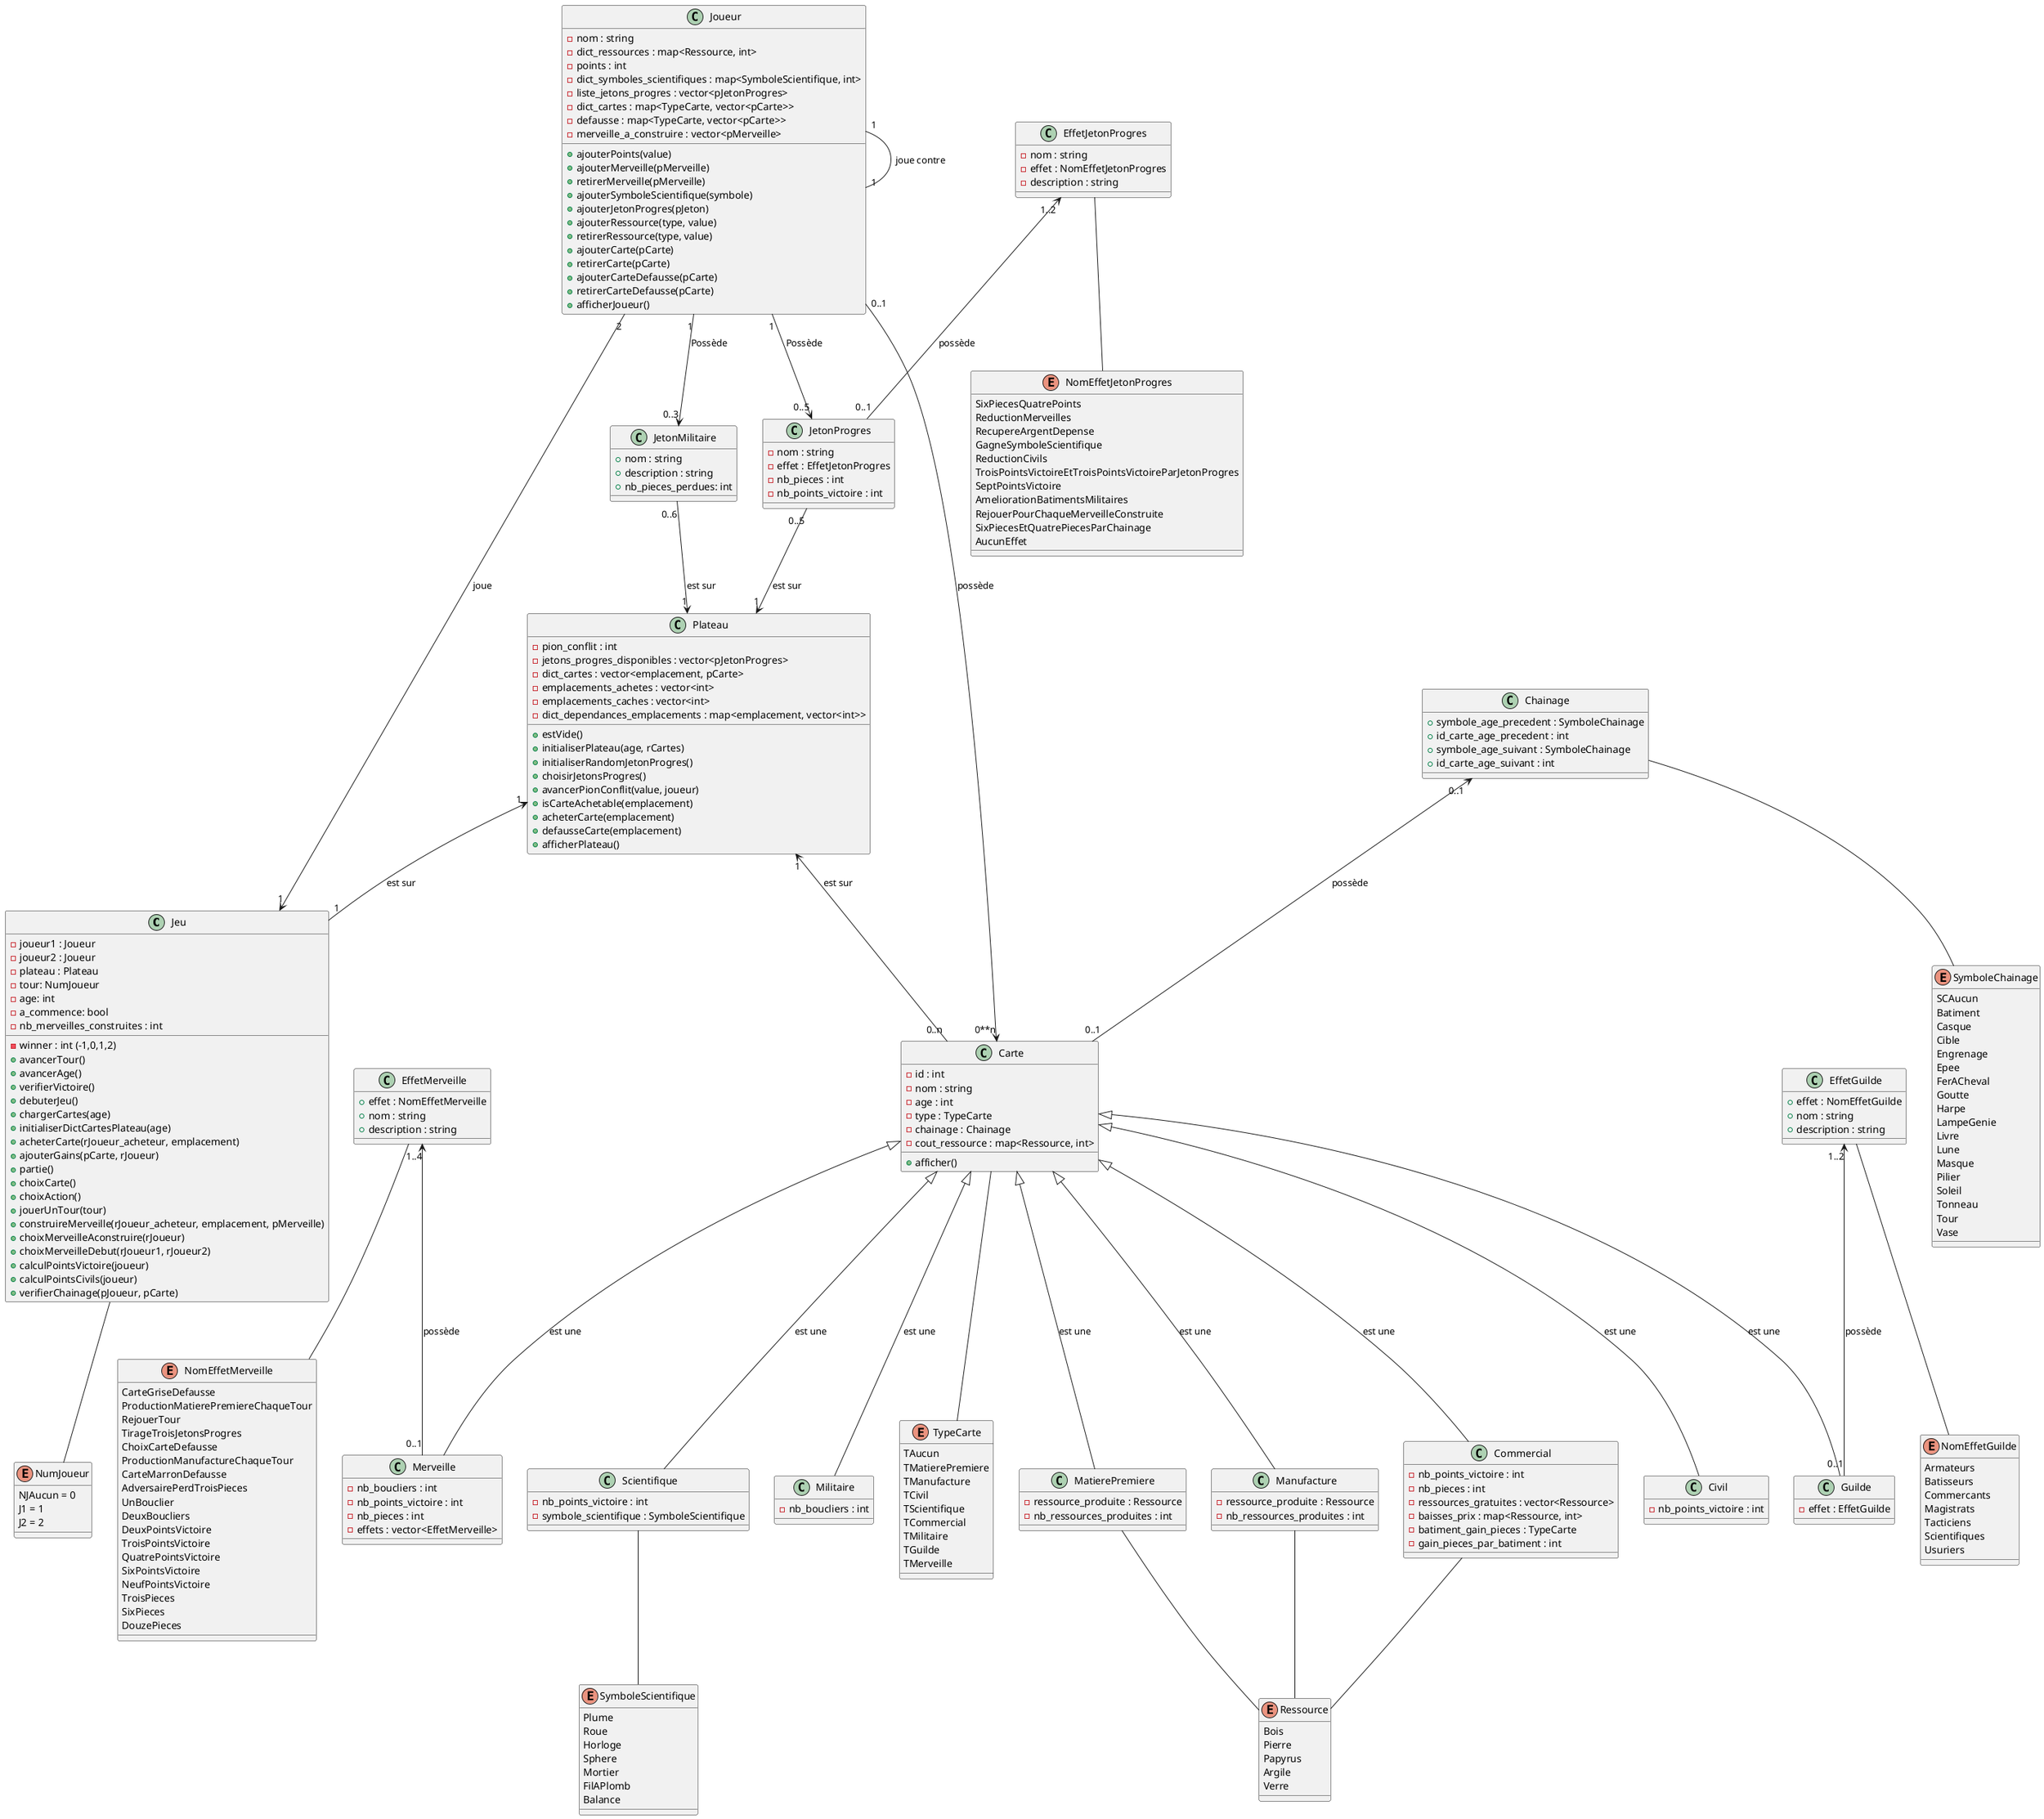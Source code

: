 @startuml Architecture

class Jeu {
    - joueur1 : Joueur
    - joueur2 : Joueur
    - plateau : Plateau
    - tour: NumJoueur
    - age: int
    - a_commence: bool
    - winner : int (-1,0,1,2)
    - nb_merveilles_construites : int

    + avancerTour()
    + avancerAge()
    + verifierVictoire()
    + debuterJeu()
    + chargerCartes(age)
    + initialiserDictCartesPlateau(age)
    + acheterCarte(rJoueur_acheteur, emplacement)
    + ajouterGains(pCarte, rJoueur)
    + partie()
    + choixCarte()
    + choixAction()
    + jouerUnTour(tour)
    + construireMerveille(rJoueur_acheteur, emplacement, pMerveille)
    + choixMerveilleAconstruire(rJoueur)
    + choixMerveilleDebut(rJoueur1, rJoueur2)
    + calculPointsVictoire(joueur)
    + calculPointsCivils(joueur)
    + verifierChainage(pJoueur, pCarte)
}

enum NumJoueur {
    NJAucun = 0
    J1 = 1
    J2 = 2
}

Jeu -- NumJoueur

class Joueur {
    - nom : string    
    - dict_ressources : map<Ressource, int>
    - points : int
    - dict_symboles_scientifiques : map<SymboleScientifique, int>
    - liste_jetons_progres : vector<pJetonProgres>
    - dict_cartes : map<TypeCarte, vector<pCarte>>
    - defausse : map<TypeCarte, vector<pCarte>>
    - merveille_a_construire : vector<pMerveille>

    + ajouterPoints(value)
    + ajouterMerveille(pMerveille)
    + retirerMerveille(pMerveille)
    + ajouterSymboleScientifique(symbole)
    + ajouterJetonProgres(pJeton)
    + ajouterRessource(type, value)
    + retirerRessource(type, value)
    + ajouterCarte(pCarte)
    + retirerCarte(pCarte)
    + ajouterCarteDefausse(pCarte)
    + retirerCarteDefausse(pCarte)
    + afficherJoueur()
    }

Joueur "2" --> "1" Jeu : "joue"

Joueur "1" -- "1" Joueur : "joue contre"


class Carte {
    - id : int
    - nom : string
    - age : int
    - type : TypeCarte
    - chainage : Chainage    
    - cout_ressource : map<Ressource, int>

    + afficher()
    }

enum TypeCarte {
    TAucun
    TMatierePremiere
    TManufacture
    TCivil
    TScientifique
    TCommercial
    TMilitaire
    TGuilde
    TMerveille
}

Carte -- TypeCarte

Carte "0**n" <-- "0..1" Joueur : "possède"

Chainage "0..1" <-- "0..1" Carte : "possède"

class Chainage {
    + symbole_age_precedent : SymboleChainage
    + id_carte_age_precedent : int
    + symbole_age_suivant : SymboleChainage
    + id_carte_age_suivant : int
}

enum SymboleChainage {
    SCAucun
    Batiment
    Casque
    Cible
    Engrenage
    Epee
    FerACheval
    Goutte
    Harpe
    LampeGenie
    Livre
    Lune
    Masque
    Pilier
    Soleil
    Tonneau
    Tour
    Vase
}

Chainage -- SymboleChainage


class Merveille {
    - nb_boucliers : int
    - nb_points_victoire : int
    - nb_pieces : int
    - effets : vector<EffetMerveille>
}

Carte <|-- Merveille : "est une"

class EffetMerveille {
    + effet : NomEffetMerveille
    + nom : string
    + description : string
}

EffetMerveille "1..4" <-- "0..1" Merveille : "possède"

enum NomEffetMerveille {
    CarteGriseDefausse
    ProductionMatierePremiereChaqueTour
    RejouerTour
    TirageTroisJetonsProgres
    ChoixCarteDefausse
    ProductionManufactureChaqueTour
    CarteMarronDefausse
    AdversairePerdTroisPieces
    UnBouclier
    DeuxBoucliers
    DeuxPointsVictoire
    TroisPointsVictoire
    QuatrePointsVictoire
    SixPointsVictoire
    NeufPointsVictoire
    TroisPieces
    SixPieces
    DouzePieces
}

EffetMerveille -- NomEffetMerveille

class MatierePremiere {
    - ressource_produite : Ressource
    - nb_ressources_produites : int
}

Carte <|-- MatierePremiere: "est une"

class Manufacture {
    - ressource_produite : Ressource
    - nb_ressources_produites : int
}

Carte <|-- Manufacture: "est une"

enum Ressource {
    Bois
    Pierre
    Papyrus
    Argile
    Verre
}

MatierePremiere -- Ressource
Manufacture -- Ressource


class Civil {
    - nb_points_victoire : int
}

Carte <|-- Civil: "est une"


class Scientifique {
    - nb_points_victoire : int
    - symbole_scientifique : SymboleScientifique
}

Carte <|-- Scientifique: "est une"

enum SymboleScientifique {
    Plume
    Roue
    Horloge
    Sphere
    Mortier
    FilAPlomb
    Balance
}

Scientifique -- SymboleScientifique


class Militaire {
    - nb_boucliers : int
}

Carte <|-- Militaire: "est une"


class Guilde {
    - effet : EffetGuilde
}

Carte <|-- Guilde: "est une"

class EffetGuilde {
    + effet : NomEffetGuilde
    + nom : string
    + description : string
}

EffetGuilde "1..2" <-- "0..1" Guilde : "possède"

enum NomEffetGuilde {
    Armateurs
    Batisseurs
    Commercants
    Magistrats
    Tacticiens
    Scientifiques
    Usuriers
}

EffetGuilde -- NomEffetGuilde


class Commercial {
    - nb_points_victoire : int
    - nb_pieces : int
    - ressources_gratuites : vector<Ressource>
    - baisses_prix : map<Ressource, int>
    - batiment_gain_pieces : TypeCarte
    - gain_pieces_par_batiment : int
}




Carte <|-- Commercial: "est une"


Commercial -- Ressource


class Plateau {
    - pion_conflit : int
    - jetons_progres_disponibles : vector<pJetonProgres>
    - dict_cartes : vector<emplacement, pCarte>
    - emplacements_achetes : vector<int>
    - emplacements_caches : vector<int>
    - dict_dependances_emplacements : map<emplacement, vector<int>>

    + estVide()
    + initialiserPlateau(age, rCartes)
    + initialiserRandomJetonProgres()
    + choisirJetonsProgres()
    + avancerPionConflit(value, joueur)
    + isCarteAchetable(emplacement)
    + acheterCarte(emplacement)
    + defausseCarte(emplacement)
    + afficherPlateau()
    
}

Plateau "1" <-- "0..n" Carte : "est sur"

Plateau "1" <-- "1" Jeu : "est sur"


class JetonProgres {
    - nom : string
    - effet : EffetJetonProgres
    - nb_pieces : int
    - nb_points_victoire : int
}

class EffetJetonProgres {
    - nom : string
    - effet : NomEffetJetonProgres
    - description : string
}

EffetJetonProgres "1..2" <-- "0..1" JetonProgres : "possède"

enum NomEffetJetonProgres {
    SixPiecesQuatrePoints
    ReductionMerveilles
    RecupereArgentDepense
    GagneSymboleScientifique
    ReductionCivils
    TroisPointsVictoireEtTroisPointsVictoireParJetonProgres
    SeptPointsVictoire
    AmeliorationBatimentsMilitaires
    RejouerPourChaqueMerveilleConstruite
    SixPiecesEtQuatrePiecesParChainage
    AucunEffet
}

EffetJetonProgres -- NomEffetJetonProgres

Joueur "1" --> "0..5" JetonProgres :"Possède"

JetonProgres "0..5" --> "1" Plateau : "est sur"

class JetonMilitaire {
    + nom : string
    + description : string
    + nb_pieces_perdues: int
}

Joueur "1" --> "0..3" JetonMilitaire :"Possède"

JetonMilitaire "0..6" --> "1" Plateau : "est sur"


@enduml